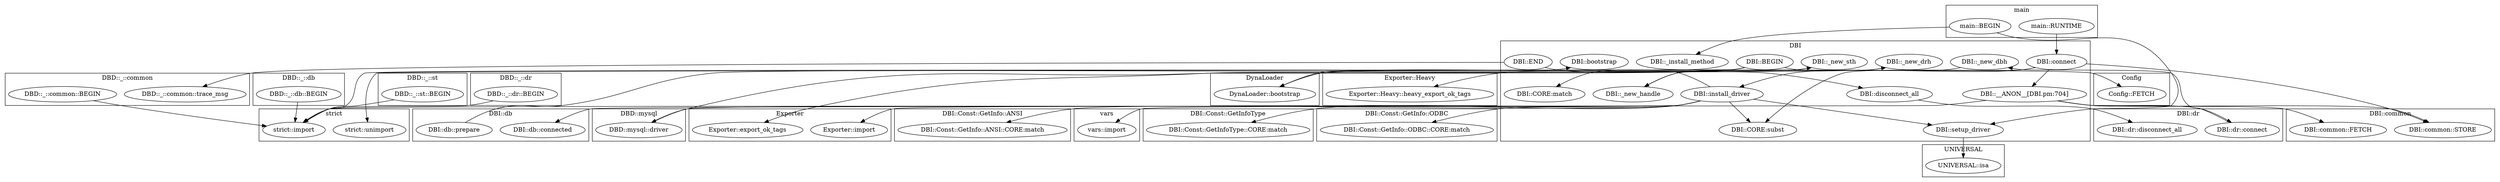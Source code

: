 digraph {
graph [overlap=false]
subgraph cluster_Config {
	label="Config";
	"Config::FETCH";
}
subgraph cluster_DynaLoader {
	label="DynaLoader";
	"DynaLoader::bootstrap";
}
subgraph cluster_DBI {
	label="DBI";
	"DBI::BEGIN";
	"DBI::_new_sth";
	"DBI::END";
	"DBI::bootstrap";
	"DBI::_new_dbh";
	"DBI::_install_method";
	"DBI::install_driver";
	"DBI::disconnect_all";
	"DBI::__ANON__[DBI.pm:704]";
	"DBI::setup_driver";
	"DBI::CORE:match";
	"DBI::CORE:subst";
	"DBI::_new_drh";
	"DBI::_new_handle";
	"DBI::connect";
}
subgraph cluster_vars {
	label="vars";
	"vars::import";
}
subgraph cluster_main {
	label="main";
	"main::BEGIN";
	"main::RUNTIME";
}
subgraph cluster_strict {
	label="strict";
	"strict::import";
	"strict::unimport";
}
subgraph cluster_DBD_mysql {
	label="DBD::mysql";
	"DBD::mysql::driver";
}
subgraph cluster_DBI_common {
	label="DBI::common";
	"DBI::common::STORE";
	"DBI::common::FETCH";
}
subgraph cluster_DBI_db {
	label="DBI::db";
	"DBI::db::connected";
	"DBI::db::prepare";
}
subgraph cluster_DBI_Const_GetInfoType {
	label="DBI::Const::GetInfoType";
	"DBI::Const::GetInfoType::CORE:match";
}
subgraph cluster_DBI_Const_GetInfo_ODBC {
	label="DBI::Const::GetInfo::ODBC";
	"DBI::Const::GetInfo::ODBC::CORE:match";
}
subgraph cluster_UNIVERSAL {
	label="UNIVERSAL";
	"UNIVERSAL::isa";
}
subgraph cluster_DBD___st {
	label="DBD::_::st";
	"DBD::_::st::BEGIN";
}
subgraph cluster_DBD___dr {
	label="DBD::_::dr";
	"DBD::_::dr::BEGIN";
}
subgraph cluster_DBI_Const_GetInfo_ANSI {
	label="DBI::Const::GetInfo::ANSI";
	"DBI::Const::GetInfo::ANSI::CORE:match";
}
subgraph cluster_Exporter_Heavy {
	label="Exporter::Heavy";
	"Exporter::Heavy::heavy_export_ok_tags";
}
subgraph cluster_DBI_dr {
	label="DBI::dr";
	"DBI::dr::disconnect_all";
	"DBI::dr::connect";
}
subgraph cluster_Exporter {
	label="Exporter";
	"Exporter::import";
	"Exporter::export_ok_tags";
}
subgraph cluster_DBD___common {
	label="DBD::_::common";
	"DBD::_::common::trace_msg";
	"DBD::_::common::BEGIN";
}
subgraph cluster_DBD___db {
	label="DBD::_::db";
	"DBD::_::db::BEGIN";
}
"DBI::END" -> "DBD::_::common::trace_msg";
"DynaLoader::bootstrap" -> "DBI::bootstrap";
"DBI::__ANON__[DBI.pm:704]" -> "DBI::db::connected";
"DBI::connect" -> "DBI::__ANON__[DBI.pm:704]";
"DBI::BEGIN" -> "DBI::CORE:match";
"DBI::BEGIN" -> "Exporter::export_ok_tags";
"DBI::db::prepare" -> "DBI::_new_sth";
"DBI::install_driver" -> "vars::import";
"DBI::__ANON__[DBI.pm:704]" -> "DBI::common::FETCH";
"DBI::install_driver" -> "Exporter::import";
"DBI::connect" -> "DBI::install_driver";
"DBI::install_driver" -> "DBI::CORE:subst";
"DBI::connect" -> "DBI::CORE:subst";
"DBI::install_driver" -> "DBI::Const::GetInfoType::CORE:match";
"main::RUNTIME" -> "DBI::connect";
"DBI::install_driver" -> "DynaLoader::bootstrap";
"DBI::BEGIN" -> "DynaLoader::bootstrap";
"DBI::BEGIN" -> "Exporter::Heavy::heavy_export_ok_tags";
"DBI::install_driver" -> "DBD::mysql::driver";
"DBI::BEGIN" -> "strict::unimport";
"DBI::__ANON__[DBI.pm:704]" -> "DBI::dr::connect";
"DBI::disconnect_all" -> "DBI::dr::disconnect_all";
"DBI::setup_driver" -> "UNIVERSAL::isa";
"DBI::install_driver" -> "DBI::setup_driver";
"main::BEGIN" -> "DBI::setup_driver";
"DBI::install_driver" -> "DBI::Const::GetInfo::ODBC::CORE:match";
"DBI::_new_dbh" -> "DBI::_new_handle";
"DBI::_new_sth" -> "DBI::_new_handle";
"DBI::_new_drh" -> "DBI::_new_handle";
"DBI::BEGIN" -> "Config::FETCH";
"DBI::install_driver" -> "DBI::Const::GetInfo::ANSI::CORE:match";
"main::BEGIN" -> "DBI::_install_method";
"DBI::dr::connect" -> "DBI::_new_dbh";
"DBI::END" -> "DBI::disconnect_all";
"DBD::_::dr::BEGIN" -> "strict::import";
"DBI::BEGIN" -> "strict::import";
"DBI::install_driver" -> "strict::import";
"DBD::_::db::BEGIN" -> "strict::import";
"DBD::_::common::BEGIN" -> "strict::import";
"DBD::_::st::BEGIN" -> "strict::import";
"DBD::mysql::driver" -> "DBI::_new_drh";
"DBI::__ANON__[DBI.pm:704]" -> "DBI::common::STORE";
"DBI::connect" -> "DBI::common::STORE";
}
